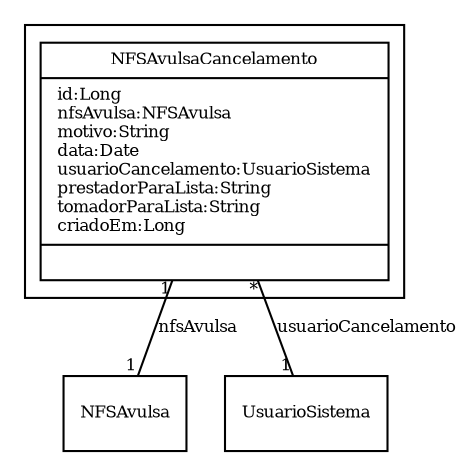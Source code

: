 digraph G{
fontname = "Times-Roman"
fontsize = 8

node [
        fontname = "Times-Roman"
        fontsize = 8
        shape = "record"
]

edge [
        fontname = "Times-Roman"
        fontsize = 8
]

subgraph clusterCANCELAMENTO_DE_NOTA_FISCAL_AVULSA
{
NFSAvulsaCancelamento [label = "{NFSAvulsaCancelamento|id:Long\lnfsAvulsa:NFSAvulsa\lmotivo:String\ldata:Date\lusuarioCancelamento:UsuarioSistema\lprestadorParaLista:String\ltomadorParaLista:String\lcriadoEm:Long\l|\l}"]
}
edge [arrowhead = "none" headlabel = "1" taillabel = "1"] NFSAvulsaCancelamento -> NFSAvulsa [label = "nfsAvulsa"]
edge [arrowhead = "none" headlabel = "1" taillabel = "*"] NFSAvulsaCancelamento -> UsuarioSistema [label = "usuarioCancelamento"]
}
